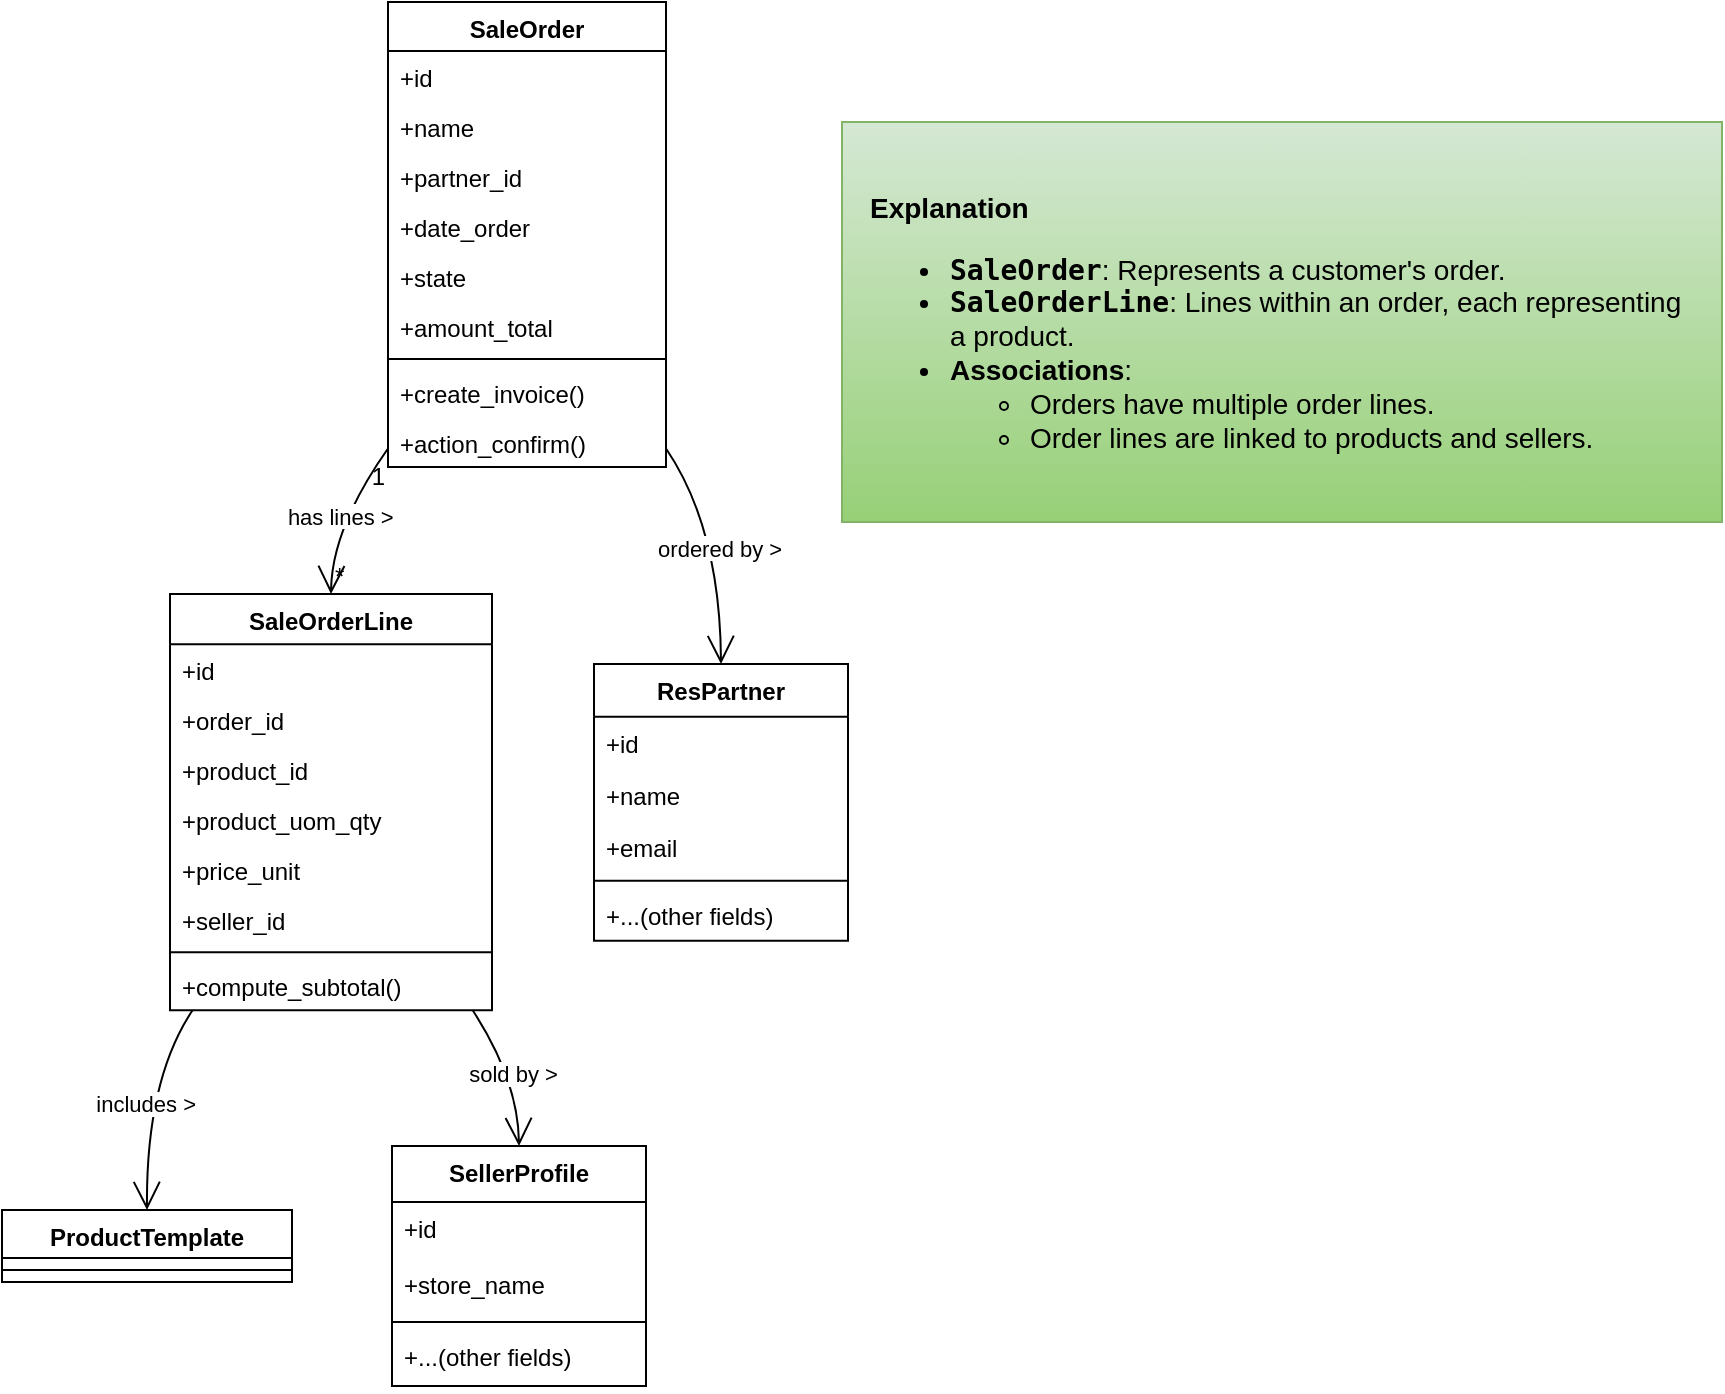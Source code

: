 <mxfile version="24.8.3">
  <diagram name="Page-1" id="J68TEXc1iISuUfxzqzbr">
    <mxGraphModel dx="1434" dy="801" grid="1" gridSize="10" guides="1" tooltips="1" connect="1" arrows="1" fold="1" page="0" pageScale="1" pageWidth="850" pageHeight="1100" math="0" shadow="0">
      <root>
        <mxCell id="0" />
        <mxCell id="1" parent="0" />
        <mxCell id="fHhU8_q0jGshs8F73WC2-1" value="SaleOrder" style="swimlane;fontStyle=1;align=center;verticalAlign=top;childLayout=stackLayout;horizontal=1;startSize=24.556;horizontalStack=0;resizeParent=1;resizeParentMax=0;resizeLast=0;collapsible=0;marginBottom=0;" vertex="1" parent="1">
          <mxGeometry x="213" y="20" width="139" height="232.556" as="geometry" />
        </mxCell>
        <mxCell id="fHhU8_q0jGshs8F73WC2-2" value="+id" style="text;strokeColor=none;fillColor=none;align=left;verticalAlign=top;spacingLeft=4;spacingRight=4;overflow=hidden;rotatable=0;points=[[0,0.5],[1,0.5]];portConstraint=eastwest;" vertex="1" parent="fHhU8_q0jGshs8F73WC2-1">
          <mxGeometry y="24.556" width="139" height="25" as="geometry" />
        </mxCell>
        <mxCell id="fHhU8_q0jGshs8F73WC2-3" value="+name" style="text;strokeColor=none;fillColor=none;align=left;verticalAlign=top;spacingLeft=4;spacingRight=4;overflow=hidden;rotatable=0;points=[[0,0.5],[1,0.5]];portConstraint=eastwest;" vertex="1" parent="fHhU8_q0jGshs8F73WC2-1">
          <mxGeometry y="49.556" width="139" height="25" as="geometry" />
        </mxCell>
        <mxCell id="fHhU8_q0jGshs8F73WC2-4" value="+partner_id" style="text;strokeColor=none;fillColor=none;align=left;verticalAlign=top;spacingLeft=4;spacingRight=4;overflow=hidden;rotatable=0;points=[[0,0.5],[1,0.5]];portConstraint=eastwest;" vertex="1" parent="fHhU8_q0jGshs8F73WC2-1">
          <mxGeometry y="74.556" width="139" height="25" as="geometry" />
        </mxCell>
        <mxCell id="fHhU8_q0jGshs8F73WC2-5" value="+date_order" style="text;strokeColor=none;fillColor=none;align=left;verticalAlign=top;spacingLeft=4;spacingRight=4;overflow=hidden;rotatable=0;points=[[0,0.5],[1,0.5]];portConstraint=eastwest;" vertex="1" parent="fHhU8_q0jGshs8F73WC2-1">
          <mxGeometry y="99.556" width="139" height="25" as="geometry" />
        </mxCell>
        <mxCell id="fHhU8_q0jGshs8F73WC2-6" value="+state" style="text;strokeColor=none;fillColor=none;align=left;verticalAlign=top;spacingLeft=4;spacingRight=4;overflow=hidden;rotatable=0;points=[[0,0.5],[1,0.5]];portConstraint=eastwest;" vertex="1" parent="fHhU8_q0jGshs8F73WC2-1">
          <mxGeometry y="124.556" width="139" height="25" as="geometry" />
        </mxCell>
        <mxCell id="fHhU8_q0jGshs8F73WC2-7" value="+amount_total" style="text;strokeColor=none;fillColor=none;align=left;verticalAlign=top;spacingLeft=4;spacingRight=4;overflow=hidden;rotatable=0;points=[[0,0.5],[1,0.5]];portConstraint=eastwest;" vertex="1" parent="fHhU8_q0jGshs8F73WC2-1">
          <mxGeometry y="149.556" width="139" height="25" as="geometry" />
        </mxCell>
        <mxCell id="fHhU8_q0jGshs8F73WC2-8" style="line;strokeWidth=1;fillColor=none;align=left;verticalAlign=middle;spacingTop=-1;spacingLeft=3;spacingRight=3;rotatable=0;labelPosition=right;points=[];portConstraint=eastwest;strokeColor=inherit;" vertex="1" parent="fHhU8_q0jGshs8F73WC2-1">
          <mxGeometry y="174.556" width="139" height="8" as="geometry" />
        </mxCell>
        <mxCell id="fHhU8_q0jGshs8F73WC2-9" value="+create_invoice()" style="text;strokeColor=none;fillColor=none;align=left;verticalAlign=top;spacingLeft=4;spacingRight=4;overflow=hidden;rotatable=0;points=[[0,0.5],[1,0.5]];portConstraint=eastwest;" vertex="1" parent="fHhU8_q0jGshs8F73WC2-1">
          <mxGeometry y="182.556" width="139" height="25" as="geometry" />
        </mxCell>
        <mxCell id="fHhU8_q0jGshs8F73WC2-10" value="+action_confirm()" style="text;strokeColor=none;fillColor=none;align=left;verticalAlign=top;spacingLeft=4;spacingRight=4;overflow=hidden;rotatable=0;points=[[0,0.5],[1,0.5]];portConstraint=eastwest;" vertex="1" parent="fHhU8_q0jGshs8F73WC2-1">
          <mxGeometry y="207.556" width="139" height="25" as="geometry" />
        </mxCell>
        <mxCell id="fHhU8_q0jGshs8F73WC2-11" value="SaleOrderLine" style="swimlane;fontStyle=1;align=center;verticalAlign=top;childLayout=stackLayout;horizontal=1;startSize=25.125;horizontalStack=0;resizeParent=1;resizeParentMax=0;resizeLast=0;collapsible=0;marginBottom=0;" vertex="1" parent="1">
          <mxGeometry x="104" y="316" width="161" height="208.125" as="geometry" />
        </mxCell>
        <mxCell id="fHhU8_q0jGshs8F73WC2-12" value="+id" style="text;strokeColor=none;fillColor=none;align=left;verticalAlign=top;spacingLeft=4;spacingRight=4;overflow=hidden;rotatable=0;points=[[0,0.5],[1,0.5]];portConstraint=eastwest;" vertex="1" parent="fHhU8_q0jGshs8F73WC2-11">
          <mxGeometry y="25.125" width="161" height="25" as="geometry" />
        </mxCell>
        <mxCell id="fHhU8_q0jGshs8F73WC2-13" value="+order_id" style="text;strokeColor=none;fillColor=none;align=left;verticalAlign=top;spacingLeft=4;spacingRight=4;overflow=hidden;rotatable=0;points=[[0,0.5],[1,0.5]];portConstraint=eastwest;" vertex="1" parent="fHhU8_q0jGshs8F73WC2-11">
          <mxGeometry y="50.125" width="161" height="25" as="geometry" />
        </mxCell>
        <mxCell id="fHhU8_q0jGshs8F73WC2-14" value="+product_id" style="text;strokeColor=none;fillColor=none;align=left;verticalAlign=top;spacingLeft=4;spacingRight=4;overflow=hidden;rotatable=0;points=[[0,0.5],[1,0.5]];portConstraint=eastwest;" vertex="1" parent="fHhU8_q0jGshs8F73WC2-11">
          <mxGeometry y="75.125" width="161" height="25" as="geometry" />
        </mxCell>
        <mxCell id="fHhU8_q0jGshs8F73WC2-15" value="+product_uom_qty" style="text;strokeColor=none;fillColor=none;align=left;verticalAlign=top;spacingLeft=4;spacingRight=4;overflow=hidden;rotatable=0;points=[[0,0.5],[1,0.5]];portConstraint=eastwest;" vertex="1" parent="fHhU8_q0jGshs8F73WC2-11">
          <mxGeometry y="100.125" width="161" height="25" as="geometry" />
        </mxCell>
        <mxCell id="fHhU8_q0jGshs8F73WC2-16" value="+price_unit" style="text;strokeColor=none;fillColor=none;align=left;verticalAlign=top;spacingLeft=4;spacingRight=4;overflow=hidden;rotatable=0;points=[[0,0.5],[1,0.5]];portConstraint=eastwest;" vertex="1" parent="fHhU8_q0jGshs8F73WC2-11">
          <mxGeometry y="125.125" width="161" height="25" as="geometry" />
        </mxCell>
        <mxCell id="fHhU8_q0jGshs8F73WC2-17" value="+seller_id" style="text;strokeColor=none;fillColor=none;align=left;verticalAlign=top;spacingLeft=4;spacingRight=4;overflow=hidden;rotatable=0;points=[[0,0.5],[1,0.5]];portConstraint=eastwest;" vertex="1" parent="fHhU8_q0jGshs8F73WC2-11">
          <mxGeometry y="150.125" width="161" height="25" as="geometry" />
        </mxCell>
        <mxCell id="fHhU8_q0jGshs8F73WC2-18" style="line;strokeWidth=1;fillColor=none;align=left;verticalAlign=middle;spacingTop=-1;spacingLeft=3;spacingRight=3;rotatable=0;labelPosition=right;points=[];portConstraint=eastwest;strokeColor=inherit;" vertex="1" parent="fHhU8_q0jGshs8F73WC2-11">
          <mxGeometry y="175.125" width="161" height="8" as="geometry" />
        </mxCell>
        <mxCell id="fHhU8_q0jGshs8F73WC2-19" value="+compute_subtotal()" style="text;strokeColor=none;fillColor=none;align=left;verticalAlign=top;spacingLeft=4;spacingRight=4;overflow=hidden;rotatable=0;points=[[0,0.5],[1,0.5]];portConstraint=eastwest;" vertex="1" parent="fHhU8_q0jGshs8F73WC2-11">
          <mxGeometry y="183.125" width="161" height="25" as="geometry" />
        </mxCell>
        <mxCell id="fHhU8_q0jGshs8F73WC2-20" value="ResPartner" style="swimlane;fontStyle=1;align=center;verticalAlign=top;childLayout=stackLayout;horizontal=1;startSize=26.4;horizontalStack=0;resizeParent=1;resizeParentMax=0;resizeLast=0;collapsible=0;marginBottom=0;" vertex="1" parent="1">
          <mxGeometry x="316" y="351" width="127" height="138.4" as="geometry" />
        </mxCell>
        <mxCell id="fHhU8_q0jGshs8F73WC2-21" value="+id" style="text;strokeColor=none;fillColor=none;align=left;verticalAlign=top;spacingLeft=4;spacingRight=4;overflow=hidden;rotatable=0;points=[[0,0.5],[1,0.5]];portConstraint=eastwest;" vertex="1" parent="fHhU8_q0jGshs8F73WC2-20">
          <mxGeometry y="26.4" width="127" height="26" as="geometry" />
        </mxCell>
        <mxCell id="fHhU8_q0jGshs8F73WC2-22" value="+name" style="text;strokeColor=none;fillColor=none;align=left;verticalAlign=top;spacingLeft=4;spacingRight=4;overflow=hidden;rotatable=0;points=[[0,0.5],[1,0.5]];portConstraint=eastwest;" vertex="1" parent="fHhU8_q0jGshs8F73WC2-20">
          <mxGeometry y="52.4" width="127" height="26" as="geometry" />
        </mxCell>
        <mxCell id="fHhU8_q0jGshs8F73WC2-23" value="+email" style="text;strokeColor=none;fillColor=none;align=left;verticalAlign=top;spacingLeft=4;spacingRight=4;overflow=hidden;rotatable=0;points=[[0,0.5],[1,0.5]];portConstraint=eastwest;" vertex="1" parent="fHhU8_q0jGshs8F73WC2-20">
          <mxGeometry y="78.4" width="127" height="26" as="geometry" />
        </mxCell>
        <mxCell id="fHhU8_q0jGshs8F73WC2-24" style="line;strokeWidth=1;fillColor=none;align=left;verticalAlign=middle;spacingTop=-1;spacingLeft=3;spacingRight=3;rotatable=0;labelPosition=right;points=[];portConstraint=eastwest;strokeColor=inherit;" vertex="1" parent="fHhU8_q0jGshs8F73WC2-20">
          <mxGeometry y="104.4" width="127" height="8" as="geometry" />
        </mxCell>
        <mxCell id="fHhU8_q0jGshs8F73WC2-25" value="+...(other fields)" style="text;strokeColor=none;fillColor=none;align=left;verticalAlign=top;spacingLeft=4;spacingRight=4;overflow=hidden;rotatable=0;points=[[0,0.5],[1,0.5]];portConstraint=eastwest;" vertex="1" parent="fHhU8_q0jGshs8F73WC2-20">
          <mxGeometry y="112.4" width="127" height="26" as="geometry" />
        </mxCell>
        <mxCell id="fHhU8_q0jGshs8F73WC2-26" value="SellerProfile" style="swimlane;fontStyle=1;align=center;verticalAlign=top;childLayout=stackLayout;horizontal=1;startSize=28;horizontalStack=0;resizeParent=1;resizeParentMax=0;resizeLast=0;collapsible=0;marginBottom=0;" vertex="1" parent="1">
          <mxGeometry x="215" y="592" width="127" height="120" as="geometry" />
        </mxCell>
        <mxCell id="fHhU8_q0jGshs8F73WC2-27" value="+id" style="text;strokeColor=none;fillColor=none;align=left;verticalAlign=top;spacingLeft=4;spacingRight=4;overflow=hidden;rotatable=0;points=[[0,0.5],[1,0.5]];portConstraint=eastwest;" vertex="1" parent="fHhU8_q0jGshs8F73WC2-26">
          <mxGeometry y="28" width="127" height="28" as="geometry" />
        </mxCell>
        <mxCell id="fHhU8_q0jGshs8F73WC2-28" value="+store_name" style="text;strokeColor=none;fillColor=none;align=left;verticalAlign=top;spacingLeft=4;spacingRight=4;overflow=hidden;rotatable=0;points=[[0,0.5],[1,0.5]];portConstraint=eastwest;" vertex="1" parent="fHhU8_q0jGshs8F73WC2-26">
          <mxGeometry y="56" width="127" height="28" as="geometry" />
        </mxCell>
        <mxCell id="fHhU8_q0jGshs8F73WC2-29" style="line;strokeWidth=1;fillColor=none;align=left;verticalAlign=middle;spacingTop=-1;spacingLeft=3;spacingRight=3;rotatable=0;labelPosition=right;points=[];portConstraint=eastwest;strokeColor=inherit;" vertex="1" parent="fHhU8_q0jGshs8F73WC2-26">
          <mxGeometry y="84" width="127" height="8" as="geometry" />
        </mxCell>
        <mxCell id="fHhU8_q0jGshs8F73WC2-30" value="+...(other fields)" style="text;strokeColor=none;fillColor=none;align=left;verticalAlign=top;spacingLeft=4;spacingRight=4;overflow=hidden;rotatable=0;points=[[0,0.5],[1,0.5]];portConstraint=eastwest;" vertex="1" parent="fHhU8_q0jGshs8F73WC2-26">
          <mxGeometry y="92" width="127" height="28" as="geometry" />
        </mxCell>
        <mxCell id="fHhU8_q0jGshs8F73WC2-31" value="ProductTemplate" style="swimlane;fontStyle=1;align=center;verticalAlign=top;childLayout=stackLayout;horizontal=1;startSize=24;horizontalStack=0;resizeParent=1;resizeParentMax=0;resizeLast=0;collapsible=0;marginBottom=0;" vertex="1" parent="1">
          <mxGeometry x="20" y="624" width="145" height="36" as="geometry" />
        </mxCell>
        <mxCell id="fHhU8_q0jGshs8F73WC2-32" style="line;strokeWidth=1;fillColor=none;align=left;verticalAlign=middle;spacingTop=-1;spacingLeft=3;spacingRight=3;rotatable=0;labelPosition=right;points=[];portConstraint=eastwest;strokeColor=inherit;" vertex="1" parent="fHhU8_q0jGshs8F73WC2-31">
          <mxGeometry y="24" width="145" height="12" as="geometry" />
        </mxCell>
        <mxCell id="fHhU8_q0jGshs8F73WC2-33" value="has lines &gt;" style="curved=1;startArrow=none;endArrow=open;endSize=12;exitX=0;exitY=0.96;entryX=0.5;entryY=0;rounded=0;" edge="1" parent="1" source="fHhU8_q0jGshs8F73WC2-1" target="fHhU8_q0jGshs8F73WC2-11">
          <mxGeometry relative="1" as="geometry">
            <Array as="points">
              <mxPoint x="185" y="283" />
            </Array>
          </mxGeometry>
        </mxCell>
        <mxCell id="fHhU8_q0jGshs8F73WC2-34" value="1" style="edgeLabel;resizable=0;labelBackgroundColor=none;fontSize=12;align=right;verticalAlign=top;" vertex="1" parent="fHhU8_q0jGshs8F73WC2-33">
          <mxGeometry x="-1" relative="1" as="geometry" />
        </mxCell>
        <mxCell id="fHhU8_q0jGshs8F73WC2-35" value="*" style="edgeLabel;resizable=0;labelBackgroundColor=none;fontSize=12;align=left;verticalAlign=bottom;" vertex="1" parent="fHhU8_q0jGshs8F73WC2-33">
          <mxGeometry x="1" relative="1" as="geometry" />
        </mxCell>
        <mxCell id="fHhU8_q0jGshs8F73WC2-36" value="ordered by &gt;" style="curved=1;startArrow=none;endArrow=open;endSize=12;exitX=1;exitY=0.96;entryX=0.5;entryY=0;rounded=0;" edge="1" parent="1" source="fHhU8_q0jGshs8F73WC2-1" target="fHhU8_q0jGshs8F73WC2-20">
          <mxGeometry relative="1" as="geometry">
            <Array as="points">
              <mxPoint x="379" y="283" />
            </Array>
          </mxGeometry>
        </mxCell>
        <mxCell id="fHhU8_q0jGshs8F73WC2-37" value="includes &gt;" style="curved=1;startArrow=none;endArrow=open;endSize=12;exitX=0.07;exitY=1;entryX=0.5;entryY=0;rounded=0;" edge="1" parent="1" source="fHhU8_q0jGshs8F73WC2-11" target="fHhU8_q0jGshs8F73WC2-31">
          <mxGeometry relative="1" as="geometry">
            <Array as="points">
              <mxPoint x="92" y="559" />
            </Array>
          </mxGeometry>
        </mxCell>
        <mxCell id="fHhU8_q0jGshs8F73WC2-38" value="sold by &gt;" style="curved=1;startArrow=none;endArrow=open;endSize=12;exitX=0.94;exitY=1;entryX=0.5;entryY=0;rounded=0;" edge="1" parent="1" source="fHhU8_q0jGshs8F73WC2-11" target="fHhU8_q0jGshs8F73WC2-26">
          <mxGeometry relative="1" as="geometry">
            <Array as="points">
              <mxPoint x="278" y="559" />
            </Array>
          </mxGeometry>
        </mxCell>
        <mxCell id="fHhU8_q0jGshs8F73WC2-39" value="&lt;h3 style=&quot;font-size: 14px;&quot;&gt;&lt;strong style=&quot;&quot;&gt;&lt;font style=&quot;font-size: 14px;&quot;&gt;Explanation&lt;/font&gt;&lt;/strong&gt;&lt;/h3&gt;&lt;ul style=&quot;font-size: 14px;&quot;&gt;&lt;li style=&quot;&quot;&gt;&lt;font style=&quot;font-size: 14px;&quot;&gt;&lt;strong&gt;&lt;code&gt;SaleOrder&lt;/code&gt;&lt;/strong&gt;: Represents a customer&#39;s order.&lt;/font&gt;&lt;/li&gt;&lt;li style=&quot;&quot;&gt;&lt;font style=&quot;font-size: 14px;&quot;&gt;&lt;strong&gt;&lt;code&gt;SaleOrderLine&lt;/code&gt;&lt;/strong&gt;: Lines within an order, each representing a product.&lt;/font&gt;&lt;/li&gt;&lt;li style=&quot;&quot;&gt;&lt;font style=&quot;font-size: 14px;&quot;&gt;&lt;strong&gt;Associations&lt;/strong&gt;:&lt;/font&gt;&lt;ul style=&quot;&quot;&gt;&lt;li style=&quot;&quot;&gt;&lt;font style=&quot;font-size: 14px;&quot;&gt;Orders have multiple order lines.&lt;/font&gt;&lt;/li&gt;&lt;li style=&quot;&quot;&gt;&lt;font style=&quot;font-size: 14px;&quot;&gt;Order lines are linked to products and sellers.&lt;/font&gt;&lt;/li&gt;&lt;/ul&gt;&lt;/li&gt;&lt;/ul&gt;" style="rounded=0;whiteSpace=wrap;html=1;align=left;spacing=14;fillColor=#d5e8d4;gradientColor=#97d077;strokeColor=#82b366;" vertex="1" parent="1">
          <mxGeometry x="440" y="80" width="440" height="200" as="geometry" />
        </mxCell>
      </root>
    </mxGraphModel>
  </diagram>
</mxfile>
